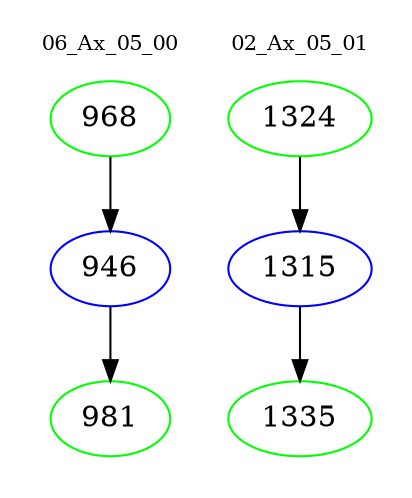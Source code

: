 digraph{
subgraph cluster_0 {
color = white
label = "06_Ax_05_00";
fontsize=10;
T0_968 [label="968", color="green"]
T0_968 -> T0_946 [color="black"]
T0_946 [label="946", color="blue"]
T0_946 -> T0_981 [color="black"]
T0_981 [label="981", color="green"]
}
subgraph cluster_1 {
color = white
label = "02_Ax_05_01";
fontsize=10;
T1_1324 [label="1324", color="green"]
T1_1324 -> T1_1315 [color="black"]
T1_1315 [label="1315", color="blue"]
T1_1315 -> T1_1335 [color="black"]
T1_1335 [label="1335", color="green"]
}
}
